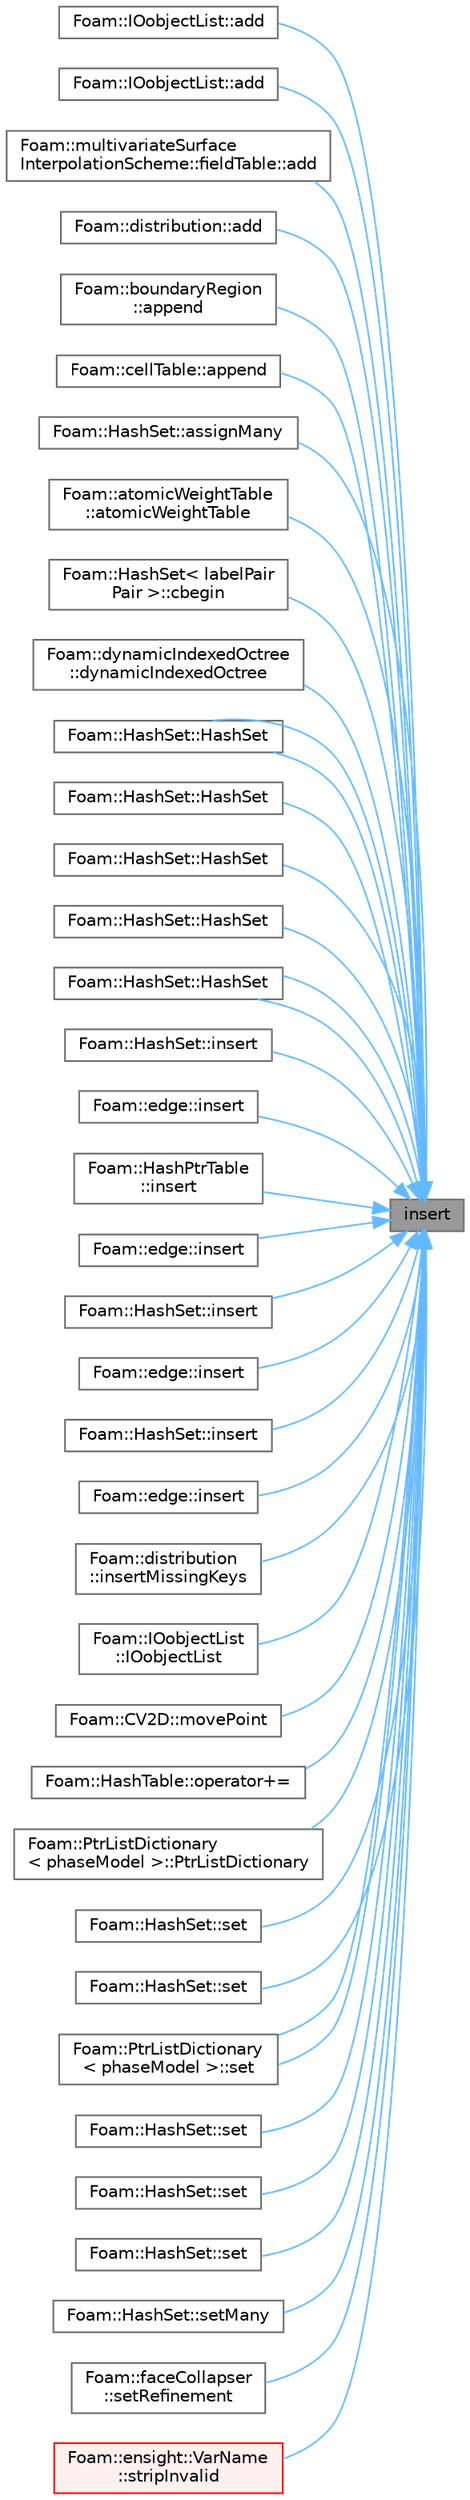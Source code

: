 digraph "insert"
{
 // LATEX_PDF_SIZE
  bgcolor="transparent";
  edge [fontname=Helvetica,fontsize=10,labelfontname=Helvetica,labelfontsize=10];
  node [fontname=Helvetica,fontsize=10,shape=box,height=0.2,width=0.4];
  rankdir="RL";
  Node1 [id="Node000001",label="insert",height=0.2,width=0.4,color="gray40", fillcolor="grey60", style="filled", fontcolor="black",tooltip=" "];
  Node1 -> Node2 [id="edge1_Node000001_Node000002",dir="back",color="steelblue1",style="solid",tooltip=" "];
  Node2 [id="Node000002",label="Foam::IOobjectList::add",height=0.2,width=0.4,color="grey40", fillcolor="white", style="filled",URL="$classFoam_1_1IOobjectList.html#a14ed211a5fded5decf42fb9f8e7a5567",tooltip=" "];
  Node1 -> Node3 [id="edge2_Node000001_Node000003",dir="back",color="steelblue1",style="solid",tooltip=" "];
  Node3 [id="Node000003",label="Foam::IOobjectList::add",height=0.2,width=0.4,color="grey40", fillcolor="white", style="filled",URL="$classFoam_1_1IOobjectList.html#ad5cef10f443bc8c01c480cd24fdbac74",tooltip=" "];
  Node1 -> Node4 [id="edge3_Node000001_Node000004",dir="back",color="steelblue1",style="solid",tooltip=" "];
  Node4 [id="Node000004",label="Foam::multivariateSurface\lInterpolationScheme::fieldTable::add",height=0.2,width=0.4,color="grey40", fillcolor="white", style="filled",URL="$classFoam_1_1multivariateSurfaceInterpolationScheme_1_1fieldTable.html#aacc7219ba767f127a3ceb7f18043e63f",tooltip=" "];
  Node1 -> Node5 [id="edge4_Node000001_Node000005",dir="back",color="steelblue1",style="solid",tooltip=" "];
  Node5 [id="Node000005",label="Foam::distribution::add",height=0.2,width=0.4,color="grey40", fillcolor="white", style="filled",URL="$classFoam_1_1distribution.html#ace52beebdfc96a3f2910c4dfe3c8a85d",tooltip=" "];
  Node1 -> Node6 [id="edge5_Node000001_Node000006",dir="back",color="steelblue1",style="solid",tooltip=" "];
  Node6 [id="Node000006",label="Foam::boundaryRegion\l::append",height=0.2,width=0.4,color="grey40", fillcolor="white", style="filled",URL="$classFoam_1_1boundaryRegion.html#ae6930793ed91ec61c49ee3d914b88d85",tooltip=" "];
  Node1 -> Node7 [id="edge6_Node000001_Node000007",dir="back",color="steelblue1",style="solid",tooltip=" "];
  Node7 [id="Node000007",label="Foam::cellTable::append",height=0.2,width=0.4,color="grey40", fillcolor="white", style="filled",URL="$classFoam_1_1cellTable.html#ae6930793ed91ec61c49ee3d914b88d85",tooltip=" "];
  Node1 -> Node8 [id="edge7_Node000001_Node000008",dir="back",color="steelblue1",style="solid",tooltip=" "];
  Node8 [id="Node000008",label="Foam::HashSet::assignMany",height=0.2,width=0.4,color="grey40", fillcolor="white", style="filled",URL="$classFoam_1_1HashSet.html#a79a0b3e89479a2cb49652d355a3820f4",tooltip=" "];
  Node1 -> Node9 [id="edge8_Node000001_Node000009",dir="back",color="steelblue1",style="solid",tooltip=" "];
  Node9 [id="Node000009",label="Foam::atomicWeightTable\l::atomicWeightTable",height=0.2,width=0.4,color="grey40", fillcolor="white", style="filled",URL="$classFoam_1_1atomicWeightTable.html#a93cc93538b82719fd85ce64ffaffa18b",tooltip=" "];
  Node1 -> Node10 [id="edge9_Node000001_Node000010",dir="back",color="steelblue1",style="solid",tooltip=" "];
  Node10 [id="Node000010",label="Foam::HashSet\< labelPair\lPair \>::cbegin",height=0.2,width=0.4,color="grey40", fillcolor="white", style="filled",URL="$classFoam_1_1HashSet.html#a8f1c205794748abd9a196a6d1b1ff64e",tooltip=" "];
  Node1 -> Node11 [id="edge10_Node000001_Node000011",dir="back",color="steelblue1",style="solid",tooltip=" "];
  Node11 [id="Node000011",label="Foam::dynamicIndexedOctree\l::dynamicIndexedOctree",height=0.2,width=0.4,color="grey40", fillcolor="white", style="filled",URL="$classFoam_1_1dynamicIndexedOctree.html#a96bec26ceb1bad23e678fd2f6b481415",tooltip=" "];
  Node1 -> Node12 [id="edge11_Node000001_Node000012",dir="back",color="steelblue1",style="solid",tooltip=" "];
  Node12 [id="Node000012",label="Foam::HashSet::HashSet",height=0.2,width=0.4,color="grey40", fillcolor="white", style="filled",URL="$classFoam_1_1HashSet.html#aa2f856dade16b41877c949539dcfede9",tooltip=" "];
  Node1 -> Node12 [id="edge12_Node000001_Node000012",dir="back",color="steelblue1",style="solid",tooltip=" "];
  Node1 -> Node13 [id="edge13_Node000001_Node000013",dir="back",color="steelblue1",style="solid",tooltip=" "];
  Node13 [id="Node000013",label="Foam::HashSet::HashSet",height=0.2,width=0.4,color="grey40", fillcolor="white", style="filled",URL="$classFoam_1_1HashSet.html#ae569df82dd498e204a69c50f6d1ae063",tooltip=" "];
  Node1 -> Node14 [id="edge14_Node000001_Node000014",dir="back",color="steelblue1",style="solid",tooltip=" "];
  Node14 [id="Node000014",label="Foam::HashSet::HashSet",height=0.2,width=0.4,color="grey40", fillcolor="white", style="filled",URL="$classFoam_1_1HashSet.html#a623f27e96ba45ef6712ee908afb2f937",tooltip=" "];
  Node1 -> Node15 [id="edge15_Node000001_Node000015",dir="back",color="steelblue1",style="solid",tooltip=" "];
  Node15 [id="Node000015",label="Foam::HashSet::HashSet",height=0.2,width=0.4,color="grey40", fillcolor="white", style="filled",URL="$classFoam_1_1HashSet.html#ac2e2e9704817fe83393bbd16357acdaa",tooltip=" "];
  Node1 -> Node16 [id="edge16_Node000001_Node000016",dir="back",color="steelblue1",style="solid",tooltip=" "];
  Node16 [id="Node000016",label="Foam::HashSet::HashSet",height=0.2,width=0.4,color="grey40", fillcolor="white", style="filled",URL="$classFoam_1_1HashSet.html#ac53638c396f2fca443a6d91a775c1690",tooltip=" "];
  Node1 -> Node16 [id="edge17_Node000001_Node000016",dir="back",color="steelblue1",style="solid",tooltip=" "];
  Node1 -> Node17 [id="edge18_Node000001_Node000017",dir="back",color="steelblue1",style="solid",tooltip=" "];
  Node17 [id="Node000017",label="Foam::HashSet::insert",height=0.2,width=0.4,color="grey40", fillcolor="white", style="filled",URL="$classFoam_1_1HashSet.html#a7b4832674707df1f65bf07d9078f0650",tooltip=" "];
  Node1 -> Node18 [id="edge19_Node000001_Node000018",dir="back",color="steelblue1",style="solid",tooltip=" "];
  Node18 [id="Node000018",label="Foam::edge::insert",height=0.2,width=0.4,color="grey40", fillcolor="white", style="filled",URL="$classFoam_1_1edge.html#a103d239e6a4ba630d93a757a78d957a7",tooltip=" "];
  Node1 -> Node19 [id="edge20_Node000001_Node000019",dir="back",color="steelblue1",style="solid",tooltip=" "];
  Node19 [id="Node000019",label="Foam::HashPtrTable\l::insert",height=0.2,width=0.4,color="grey40", fillcolor="white", style="filled",URL="$classFoam_1_1HashPtrTable.html#a389d729b810a54165a929ca04115b94e",tooltip=" "];
  Node1 -> Node20 [id="edge21_Node000001_Node000020",dir="back",color="steelblue1",style="solid",tooltip=" "];
  Node20 [id="Node000020",label="Foam::edge::insert",height=0.2,width=0.4,color="grey40", fillcolor="white", style="filled",URL="$classFoam_1_1edge.html#abfe6bd3f3a8257e3cb17e624e3f093ba",tooltip=" "];
  Node1 -> Node21 [id="edge22_Node000001_Node000021",dir="back",color="steelblue1",style="solid",tooltip=" "];
  Node21 [id="Node000021",label="Foam::HashSet::insert",height=0.2,width=0.4,color="grey40", fillcolor="white", style="filled",URL="$classFoam_1_1HashSet.html#a38942e77ef23808d15ae26025ccd4711",tooltip=" "];
  Node1 -> Node22 [id="edge23_Node000001_Node000022",dir="back",color="steelblue1",style="solid",tooltip=" "];
  Node22 [id="Node000022",label="Foam::edge::insert",height=0.2,width=0.4,color="grey40", fillcolor="white", style="filled",URL="$classFoam_1_1edge.html#a2de7632921e0ebfc6da52c055a5bf341",tooltip=" "];
  Node1 -> Node23 [id="edge24_Node000001_Node000023",dir="back",color="steelblue1",style="solid",tooltip=" "];
  Node23 [id="Node000023",label="Foam::HashSet::insert",height=0.2,width=0.4,color="grey40", fillcolor="white", style="filled",URL="$classFoam_1_1HashSet.html#a875f31081b489454d0564397a39c3899",tooltip=" "];
  Node1 -> Node24 [id="edge25_Node000001_Node000024",dir="back",color="steelblue1",style="solid",tooltip=" "];
  Node24 [id="Node000024",label="Foam::edge::insert",height=0.2,width=0.4,color="grey40", fillcolor="white", style="filled",URL="$classFoam_1_1edge.html#a0ac8e14f00621501eab6eb955d15c0ef",tooltip=" "];
  Node1 -> Node25 [id="edge26_Node000001_Node000025",dir="back",color="steelblue1",style="solid",tooltip=" "];
  Node25 [id="Node000025",label="Foam::distribution\l::insertMissingKeys",height=0.2,width=0.4,color="grey40", fillcolor="white", style="filled",URL="$classFoam_1_1distribution.html#a3c855f53db1ec61ad3d3d5f12b62629e",tooltip=" "];
  Node1 -> Node26 [id="edge27_Node000001_Node000026",dir="back",color="steelblue1",style="solid",tooltip=" "];
  Node26 [id="Node000026",label="Foam::IOobjectList\l::IOobjectList",height=0.2,width=0.4,color="grey40", fillcolor="white", style="filled",URL="$classFoam_1_1IOobjectList.html#a3ab1411a7988e9a79189687e497f7d96",tooltip=" "];
  Node1 -> Node27 [id="edge28_Node000001_Node000027",dir="back",color="steelblue1",style="solid",tooltip=" "];
  Node27 [id="Node000027",label="Foam::CV2D::movePoint",height=0.2,width=0.4,color="grey40", fillcolor="white", style="filled",URL="$classFoam_1_1CV2D.html#a19494c196bd2de2da21a6a5b4734bb78",tooltip=" "];
  Node1 -> Node28 [id="edge29_Node000001_Node000028",dir="back",color="steelblue1",style="solid",tooltip=" "];
  Node28 [id="Node000028",label="Foam::HashTable::operator+=",height=0.2,width=0.4,color="grey40", fillcolor="white", style="filled",URL="$classFoam_1_1HashTable.html#acb1f4c974b038a7a9c75f72dea997580",tooltip=" "];
  Node1 -> Node29 [id="edge30_Node000001_Node000029",dir="back",color="steelblue1",style="solid",tooltip=" "];
  Node29 [id="Node000029",label="Foam::PtrListDictionary\l\< phaseModel \>::PtrListDictionary",height=0.2,width=0.4,color="grey40", fillcolor="white", style="filled",URL="$classFoam_1_1PtrListDictionary.html#ada48674b80224a8610891ec69bde8e64",tooltip=" "];
  Node1 -> Node30 [id="edge31_Node000001_Node000030",dir="back",color="steelblue1",style="solid",tooltip=" "];
  Node30 [id="Node000030",label="Foam::HashSet::set",height=0.2,width=0.4,color="grey40", fillcolor="white", style="filled",URL="$classFoam_1_1HashSet.html#a67aeb8d186fe8f2e060992a3b006a439",tooltip=" "];
  Node1 -> Node31 [id="edge32_Node000001_Node000031",dir="back",color="steelblue1",style="solid",tooltip=" "];
  Node31 [id="Node000031",label="Foam::HashSet::set",height=0.2,width=0.4,color="grey40", fillcolor="white", style="filled",URL="$classFoam_1_1HashSet.html#aacb9c96a419dcaa40ced0f6369d74e03",tooltip=" "];
  Node1 -> Node32 [id="edge33_Node000001_Node000032",dir="back",color="steelblue1",style="solid",tooltip=" "];
  Node32 [id="Node000032",label="Foam::PtrListDictionary\l\< phaseModel \>::set",height=0.2,width=0.4,color="grey40", fillcolor="white", style="filled",URL="$classFoam_1_1PtrListDictionary.html#a42e89e64cb6614c41879caa88c20d2c5",tooltip=" "];
  Node1 -> Node32 [id="edge34_Node000001_Node000032",dir="back",color="steelblue1",style="solid",tooltip=" "];
  Node1 -> Node33 [id="edge35_Node000001_Node000033",dir="back",color="steelblue1",style="solid",tooltip=" "];
  Node33 [id="Node000033",label="Foam::HashSet::set",height=0.2,width=0.4,color="grey40", fillcolor="white", style="filled",URL="$classFoam_1_1HashSet.html#a2bafc1cc6ee269b4549cae6eb9d669e3",tooltip=" "];
  Node1 -> Node34 [id="edge36_Node000001_Node000034",dir="back",color="steelblue1",style="solid",tooltip=" "];
  Node34 [id="Node000034",label="Foam::HashSet::set",height=0.2,width=0.4,color="grey40", fillcolor="white", style="filled",URL="$classFoam_1_1HashSet.html#a34f62f13ae4dc9d4646043f7fe8f8341",tooltip=" "];
  Node1 -> Node35 [id="edge37_Node000001_Node000035",dir="back",color="steelblue1",style="solid",tooltip=" "];
  Node35 [id="Node000035",label="Foam::HashSet::set",height=0.2,width=0.4,color="grey40", fillcolor="white", style="filled",URL="$classFoam_1_1HashSet.html#a19b9166e3ce49dc9d83acb6da3bce939",tooltip=" "];
  Node1 -> Node36 [id="edge38_Node000001_Node000036",dir="back",color="steelblue1",style="solid",tooltip=" "];
  Node36 [id="Node000036",label="Foam::HashSet::setMany",height=0.2,width=0.4,color="grey40", fillcolor="white", style="filled",URL="$classFoam_1_1HashSet.html#ad46fc566e650462e3c7a73f1292db3fa",tooltip=" "];
  Node1 -> Node37 [id="edge39_Node000001_Node000037",dir="back",color="steelblue1",style="solid",tooltip=" "];
  Node37 [id="Node000037",label="Foam::faceCollapser\l::setRefinement",height=0.2,width=0.4,color="grey40", fillcolor="white", style="filled",URL="$classFoam_1_1faceCollapser.html#a4eb4757ecb940ebe87d1e45559d1bad1",tooltip=" "];
  Node1 -> Node38 [id="edge40_Node000001_Node000038",dir="back",color="steelblue1",style="solid",tooltip=" "];
  Node38 [id="Node000038",label="Foam::ensight::VarName\l::stripInvalid",height=0.2,width=0.4,color="red", fillcolor="#FFF0F0", style="filled",URL="$classFoam_1_1ensight_1_1VarName.html#ad5fc70d64ee1a69f603f5269cf76be46",tooltip=" "];
}
